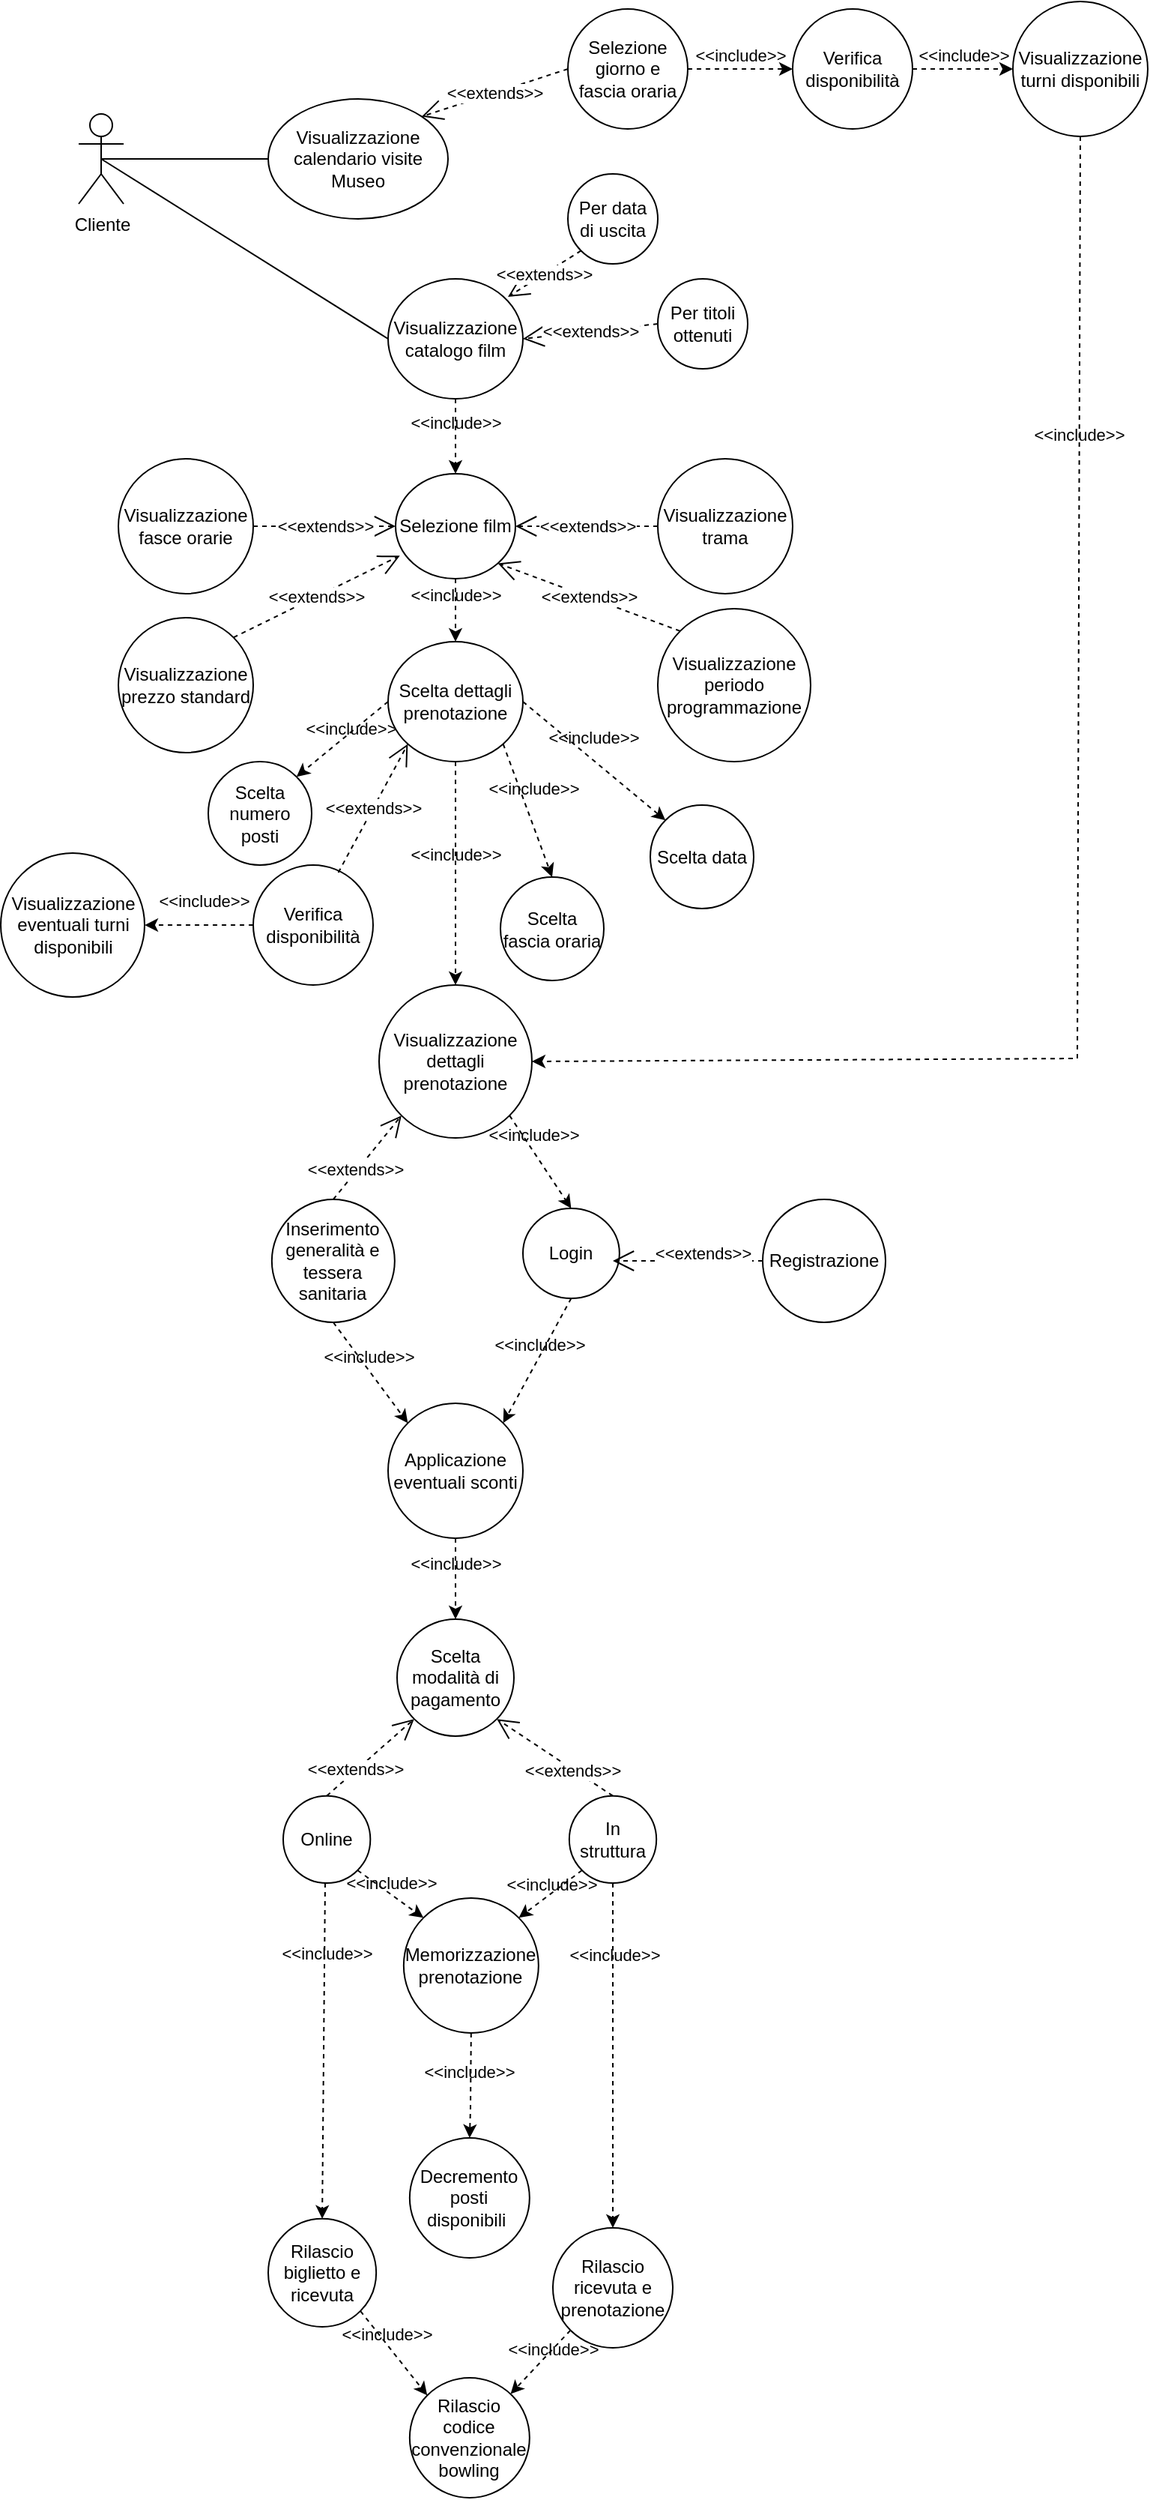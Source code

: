 <mxfile version="21.2.9" type="device">
  <diagram id="zPgXatKTS2_6QT1FmWf5" name="Page-1">
    <mxGraphModel dx="1163" dy="1759" grid="1" gridSize="10" guides="1" tooltips="1" connect="1" arrows="1" fold="1" page="1" pageScale="1" pageWidth="827" pageHeight="1169" math="0" shadow="0">
      <root>
        <mxCell id="0" />
        <mxCell id="1" parent="0" />
        <mxCell id="9eIiCibBdpAaZQOyNv7R-1" value="Cliente" style="shape=umlActor;verticalLabelPosition=bottom;verticalAlign=top;html=1;outlineConnect=0;labelBackgroundColor=none;labelBorderColor=none;" parent="1" vertex="1">
          <mxGeometry x="113.5" y="-1090" width="30" height="60" as="geometry" />
        </mxCell>
        <mxCell id="9eIiCibBdpAaZQOyNv7R-2" value="Login" style="ellipse;whiteSpace=wrap;html=1;" parent="1" vertex="1">
          <mxGeometry x="410" y="-360" width="64.42" height="60" as="geometry" />
        </mxCell>
        <mxCell id="TzCOTeaegmTVcUWFCO-N-1" value="Visualizzazione calendario visite Museo" style="ellipse;whiteSpace=wrap;html=1;" parent="1" vertex="1">
          <mxGeometry x="240" y="-1100" width="120" height="80" as="geometry" />
        </mxCell>
        <mxCell id="TzCOTeaegmTVcUWFCO-N-3" value="" style="endArrow=none;html=1;rounded=0;entryX=0;entryY=0.5;entryDx=0;entryDy=0;exitX=0.5;exitY=0.5;exitDx=0;exitDy=0;exitPerimeter=0;" parent="1" source="9eIiCibBdpAaZQOyNv7R-1" target="TzCOTeaegmTVcUWFCO-N-1" edge="1">
          <mxGeometry width="50" height="50" relative="1" as="geometry">
            <mxPoint x="390" y="-810" as="sourcePoint" />
            <mxPoint x="440" y="-860" as="targetPoint" />
          </mxGeometry>
        </mxCell>
        <mxCell id="xKOUddJT-T2Vru4NMJ45-1" value="Selezione giorno e fascia oraria" style="ellipse;whiteSpace=wrap;html=1;aspect=fixed;" parent="1" vertex="1">
          <mxGeometry x="440" y="-1160" width="80" height="80" as="geometry" />
        </mxCell>
        <mxCell id="xKOUddJT-T2Vru4NMJ45-2" value="&amp;lt;&amp;lt;extends&amp;gt;&amp;gt;" style="endArrow=open;dashed=1;endFill=0;endSize=12;html=1;rounded=0;exitX=0;exitY=0.5;exitDx=0;exitDy=0;entryX=1;entryY=0;entryDx=0;entryDy=0;" parent="1" source="xKOUddJT-T2Vru4NMJ45-1" target="TzCOTeaegmTVcUWFCO-N-1" edge="1">
          <mxGeometry width="160" relative="1" as="geometry">
            <mxPoint x="358.55" y="-930" as="sourcePoint" />
            <mxPoint x="340" y="-1120" as="targetPoint" />
          </mxGeometry>
        </mxCell>
        <mxCell id="xKOUddJT-T2Vru4NMJ45-3" value="Verifica disponibilità" style="ellipse;whiteSpace=wrap;html=1;" parent="1" vertex="1">
          <mxGeometry x="590" y="-1160" width="80" height="80" as="geometry" />
        </mxCell>
        <mxCell id="xKOUddJT-T2Vru4NMJ45-4" value="&amp;lt;&amp;lt;include&amp;gt;&amp;gt;" style="html=1;verticalAlign=bottom;labelBackgroundColor=none;endArrow=classic;endFill=1;dashed=1;rounded=0;entryX=0;entryY=0.5;entryDx=0;entryDy=0;exitX=1;exitY=0.5;exitDx=0;exitDy=0;" parent="1" source="xKOUddJT-T2Vru4NMJ45-1" target="xKOUddJT-T2Vru4NMJ45-3" edge="1">
          <mxGeometry width="160" relative="1" as="geometry">
            <mxPoint x="520" y="-1140" as="sourcePoint" />
            <mxPoint x="995.24" y="-1220" as="targetPoint" />
          </mxGeometry>
        </mxCell>
        <mxCell id="xKOUddJT-T2Vru4NMJ45-5" value="Visualizzazione turni disponibili" style="ellipse;whiteSpace=wrap;html=1;" parent="1" vertex="1">
          <mxGeometry x="737" y="-1165" width="90" height="90" as="geometry" />
        </mxCell>
        <mxCell id="xKOUddJT-T2Vru4NMJ45-6" value="&amp;lt;&amp;lt;include&amp;gt;&amp;gt;" style="html=1;verticalAlign=bottom;labelBackgroundColor=none;endArrow=classic;endFill=1;dashed=1;rounded=0;entryX=0;entryY=0.5;entryDx=0;entryDy=0;exitX=0;exitY=0.5;exitDx=0;exitDy=0;" parent="1" edge="1" target="xKOUddJT-T2Vru4NMJ45-5">
          <mxGeometry width="160" relative="1" as="geometry">
            <mxPoint x="670" y="-1120" as="sourcePoint" />
            <mxPoint x="1145.24" y="-1220" as="targetPoint" />
          </mxGeometry>
        </mxCell>
        <mxCell id="xKOUddJT-T2Vru4NMJ45-9" value="Visualizzazione catalogo film" style="ellipse;whiteSpace=wrap;html=1;" parent="1" vertex="1">
          <mxGeometry x="320" y="-980" width="90" height="80" as="geometry" />
        </mxCell>
        <mxCell id="xKOUddJT-T2Vru4NMJ45-11" value="Per data di uscita" style="ellipse;whiteSpace=wrap;html=1;aspect=fixed;" parent="1" vertex="1">
          <mxGeometry x="440" y="-1050" width="60" height="60" as="geometry" />
        </mxCell>
        <mxCell id="xKOUddJT-T2Vru4NMJ45-12" value="&amp;lt;&amp;lt;extends&amp;gt;&amp;gt;" style="endArrow=open;dashed=1;endFill=0;endSize=12;html=1;rounded=0;exitX=0;exitY=1;exitDx=0;exitDy=0;entryX=1;entryY=0;entryDx=0;entryDy=0;" parent="1" source="xKOUddJT-T2Vru4NMJ45-11" edge="1">
          <mxGeometry width="160" relative="1" as="geometry">
            <mxPoint x="416.55" y="-810" as="sourcePoint" />
            <mxPoint x="400" y="-968" as="targetPoint" />
          </mxGeometry>
        </mxCell>
        <mxCell id="xKOUddJT-T2Vru4NMJ45-13" value="Per titoli ottenuti" style="ellipse;whiteSpace=wrap;html=1;aspect=fixed;" parent="1" vertex="1">
          <mxGeometry x="500" y="-980" width="60" height="60" as="geometry" />
        </mxCell>
        <mxCell id="xKOUddJT-T2Vru4NMJ45-14" value="&amp;lt;&amp;lt;extends&amp;gt;&amp;gt;" style="endArrow=open;dashed=1;endFill=0;endSize=12;html=1;rounded=0;exitX=0;exitY=0.5;exitDx=0;exitDy=0;entryX=1;entryY=0.5;entryDx=0;entryDy=0;" parent="1" source="xKOUddJT-T2Vru4NMJ45-13" target="xKOUddJT-T2Vru4NMJ45-9" edge="1">
          <mxGeometry width="160" relative="1" as="geometry">
            <mxPoint x="416.55" y="-710" as="sourcePoint" />
            <mxPoint x="400" y="-868" as="targetPoint" />
          </mxGeometry>
        </mxCell>
        <mxCell id="xKOUddJT-T2Vru4NMJ45-17" value="Selezione film" style="ellipse;whiteSpace=wrap;html=1;" parent="1" vertex="1">
          <mxGeometry x="325" y="-850" width="80" height="70" as="geometry" />
        </mxCell>
        <mxCell id="xKOUddJT-T2Vru4NMJ45-18" value="&amp;lt;&amp;lt;include&amp;gt;&amp;gt;" style="html=1;verticalAlign=bottom;labelBackgroundColor=none;endArrow=classic;endFill=1;dashed=1;rounded=0;exitX=0.5;exitY=0;exitDx=0;exitDy=0;entryX=0.5;entryY=0;entryDx=0;entryDy=0;" parent="1" edge="1" target="xKOUddJT-T2Vru4NMJ45-17">
          <mxGeometry width="160" relative="1" as="geometry">
            <mxPoint x="365" y="-900" as="sourcePoint" />
            <mxPoint x="715.24" y="-910" as="targetPoint" />
          </mxGeometry>
        </mxCell>
        <mxCell id="xKOUddJT-T2Vru4NMJ45-19" value="Visualizzazione fasce orarie" style="ellipse;whiteSpace=wrap;html=1;aspect=fixed;" parent="1" vertex="1">
          <mxGeometry x="140" y="-860" width="90" height="90" as="geometry" />
        </mxCell>
        <mxCell id="xKOUddJT-T2Vru4NMJ45-20" value="&amp;lt;&amp;lt;extends&amp;gt;&amp;gt;" style="endArrow=open;dashed=1;endFill=0;endSize=12;html=1;rounded=0;entryX=0;entryY=0.5;entryDx=0;entryDy=0;" parent="1" target="xKOUddJT-T2Vru4NMJ45-17" edge="1">
          <mxGeometry width="160" relative="1" as="geometry">
            <mxPoint x="230" y="-815" as="sourcePoint" />
            <mxPoint x="330" y="-815" as="targetPoint" />
          </mxGeometry>
        </mxCell>
        <mxCell id="xKOUddJT-T2Vru4NMJ45-21" value="Visualizzazione trama" style="ellipse;whiteSpace=wrap;html=1;aspect=fixed;" parent="1" vertex="1">
          <mxGeometry x="500" y="-860" width="90" height="90" as="geometry" />
        </mxCell>
        <mxCell id="xKOUddJT-T2Vru4NMJ45-22" value="&amp;lt;&amp;lt;extends&amp;gt;&amp;gt;" style="endArrow=open;dashed=1;endFill=0;endSize=12;html=1;rounded=0;exitX=0;exitY=0.5;exitDx=0;exitDy=0;entryX=1;entryY=0.5;entryDx=0;entryDy=0;" parent="1" source="xKOUddJT-T2Vru4NMJ45-21" edge="1">
          <mxGeometry width="160" relative="1" as="geometry">
            <mxPoint x="424.55" y="-610" as="sourcePoint" />
            <mxPoint x="405" y="-815" as="targetPoint" />
          </mxGeometry>
        </mxCell>
        <mxCell id="xKOUddJT-T2Vru4NMJ45-23" value="Visualizzazione periodo programmazione" style="ellipse;whiteSpace=wrap;html=1;aspect=fixed;" parent="1" vertex="1">
          <mxGeometry x="500" y="-759.99" width="102" height="102" as="geometry" />
        </mxCell>
        <mxCell id="xKOUddJT-T2Vru4NMJ45-24" value="&amp;lt;&amp;lt;extends&amp;gt;&amp;gt;" style="endArrow=open;dashed=1;endFill=0;endSize=12;html=1;rounded=0;entryX=1;entryY=1;entryDx=0;entryDy=0;exitX=0;exitY=0;exitDx=0;exitDy=0;" parent="1" source="xKOUddJT-T2Vru4NMJ45-23" target="xKOUddJT-T2Vru4NMJ45-17" edge="1">
          <mxGeometry width="160" relative="1" as="geometry">
            <mxPoint x="500" y="-750" as="sourcePoint" />
            <mxPoint x="397.52" y="-780" as="targetPoint" />
          </mxGeometry>
        </mxCell>
        <mxCell id="xKOUddJT-T2Vru4NMJ45-26" value="Visualizzazione prezzo standard" style="ellipse;whiteSpace=wrap;html=1;aspect=fixed;" parent="1" vertex="1">
          <mxGeometry x="140" y="-753.99" width="90" height="90" as="geometry" />
        </mxCell>
        <mxCell id="xKOUddJT-T2Vru4NMJ45-27" value="&amp;lt;&amp;lt;extends&amp;gt;&amp;gt;" style="endArrow=open;dashed=1;endFill=0;endSize=12;html=1;rounded=0;exitX=1;exitY=0;exitDx=0;exitDy=0;entryX=0.036;entryY=0.781;entryDx=0;entryDy=0;entryPerimeter=0;" parent="1" source="xKOUddJT-T2Vru4NMJ45-26" target="xKOUddJT-T2Vru4NMJ45-17" edge="1">
          <mxGeometry width="160" relative="1" as="geometry">
            <mxPoint x="76.55" y="-503.99" as="sourcePoint" />
            <mxPoint x="295.216" y="-790.251" as="targetPoint" />
          </mxGeometry>
        </mxCell>
        <mxCell id="xKOUddJT-T2Vru4NMJ45-28" value="Scelta dettagli prenotazione" style="ellipse;whiteSpace=wrap;html=1;" parent="1" vertex="1">
          <mxGeometry x="320" y="-737.99" width="90" height="80" as="geometry" />
        </mxCell>
        <mxCell id="xKOUddJT-T2Vru4NMJ45-29" value="&amp;lt;&amp;lt;include&amp;gt;&amp;gt;" style="html=1;verticalAlign=bottom;labelBackgroundColor=none;endArrow=classic;endFill=1;dashed=1;rounded=0;exitX=0.5;exitY=1;exitDx=0;exitDy=0;entryX=0.5;entryY=0;entryDx=0;entryDy=0;" parent="1" source="xKOUddJT-T2Vru4NMJ45-17" target="xKOUddJT-T2Vru4NMJ45-28" edge="1">
          <mxGeometry x="-0.048" width="160" relative="1" as="geometry">
            <mxPoint x="375" y="-610" as="sourcePoint" />
            <mxPoint x="375" y="-560" as="targetPoint" />
            <mxPoint as="offset" />
          </mxGeometry>
        </mxCell>
        <mxCell id="xKOUddJT-T2Vru4NMJ45-30" value="Scelta data" style="ellipse;whiteSpace=wrap;html=1;aspect=fixed;" parent="1" vertex="1">
          <mxGeometry x="495" y="-629" width="69" height="69" as="geometry" />
        </mxCell>
        <mxCell id="xKOUddJT-T2Vru4NMJ45-32" value="&amp;lt;&amp;lt;include&amp;gt;&amp;gt;" style="html=1;verticalAlign=bottom;labelBackgroundColor=none;endArrow=classic;endFill=1;dashed=1;rounded=0;exitX=1;exitY=0.5;exitDx=0;exitDy=0;entryX=0;entryY=0;entryDx=0;entryDy=0;" parent="1" source="xKOUddJT-T2Vru4NMJ45-28" target="xKOUddJT-T2Vru4NMJ45-30" edge="1">
          <mxGeometry x="-0.08" y="5" width="160" relative="1" as="geometry">
            <mxPoint x="390" y="-610" as="sourcePoint" />
            <mxPoint x="390" y="-568" as="targetPoint" />
            <mxPoint as="offset" />
          </mxGeometry>
        </mxCell>
        <mxCell id="xKOUddJT-T2Vru4NMJ45-33" value="Scelta fascia oraria" style="ellipse;whiteSpace=wrap;html=1;aspect=fixed;" parent="1" vertex="1">
          <mxGeometry x="395" y="-581" width="69" height="69" as="geometry" />
        </mxCell>
        <mxCell id="xKOUddJT-T2Vru4NMJ45-34" value="&amp;lt;&amp;lt;include&amp;gt;&amp;gt;" style="html=1;verticalAlign=bottom;labelBackgroundColor=none;endArrow=classic;endFill=1;dashed=1;rounded=0;exitX=1;exitY=1;exitDx=0;exitDy=0;entryX=0.5;entryY=0;entryDx=0;entryDy=0;" parent="1" source="xKOUddJT-T2Vru4NMJ45-28" target="xKOUddJT-T2Vru4NMJ45-33" edge="1">
          <mxGeometry x="-0.08" y="5" width="160" relative="1" as="geometry">
            <mxPoint x="310" y="-650" as="sourcePoint" />
            <mxPoint x="290" y="-520" as="targetPoint" />
            <mxPoint as="offset" />
          </mxGeometry>
        </mxCell>
        <mxCell id="xKOUddJT-T2Vru4NMJ45-35" value="Scelta numero posti" style="ellipse;whiteSpace=wrap;html=1;aspect=fixed;" parent="1" vertex="1">
          <mxGeometry x="200" y="-657.99" width="69" height="69" as="geometry" />
        </mxCell>
        <mxCell id="xKOUddJT-T2Vru4NMJ45-36" value="&amp;lt;&amp;lt;include&amp;gt;&amp;gt;" style="html=1;verticalAlign=bottom;labelBackgroundColor=none;endArrow=classic;endFill=1;dashed=1;rounded=0;exitX=0;exitY=0.5;exitDx=0;exitDy=0;entryX=1;entryY=0;entryDx=0;entryDy=0;" parent="1" source="xKOUddJT-T2Vru4NMJ45-28" target="xKOUddJT-T2Vru4NMJ45-35" edge="1">
          <mxGeometry x="-0.08" y="5" width="160" relative="1" as="geometry">
            <mxPoint x="240" y="-680" as="sourcePoint" />
            <mxPoint x="135" y="-530" as="targetPoint" />
            <mxPoint as="offset" />
          </mxGeometry>
        </mxCell>
        <mxCell id="xKOUddJT-T2Vru4NMJ45-37" value="Verifica disponibilità" style="ellipse;whiteSpace=wrap;html=1;aspect=fixed;" parent="1" vertex="1">
          <mxGeometry x="230" y="-588.99" width="79.99" height="79.99" as="geometry" />
        </mxCell>
        <mxCell id="xKOUddJT-T2Vru4NMJ45-38" value="&amp;lt;&amp;lt;extends&amp;gt;&amp;gt;" style="endArrow=open;dashed=1;endFill=0;endSize=12;html=1;rounded=0;entryX=0;entryY=1;entryDx=0;entryDy=0;exitX=0.71;exitY=0.062;exitDx=0;exitDy=0;exitPerimeter=0;" parent="1" source="xKOUddJT-T2Vru4NMJ45-37" target="xKOUddJT-T2Vru4NMJ45-28" edge="1">
          <mxGeometry width="160" relative="1" as="geometry">
            <mxPoint x="257" y="-510" as="sourcePoint" />
            <mxPoint x="150" y="-550" as="targetPoint" />
          </mxGeometry>
        </mxCell>
        <mxCell id="xKOUddJT-T2Vru4NMJ45-39" value="Visualizzazione dettagli prenotazione" style="ellipse;whiteSpace=wrap;html=1;aspect=fixed;" parent="1" vertex="1">
          <mxGeometry x="314" y="-509" width="102" height="102" as="geometry" />
        </mxCell>
        <mxCell id="xKOUddJT-T2Vru4NMJ45-41" value="&amp;lt;&amp;lt;include&amp;gt;&amp;gt;" style="html=1;verticalAlign=bottom;labelBackgroundColor=none;endArrow=classic;endFill=1;dashed=1;rounded=0;exitX=0.5;exitY=1;exitDx=0;exitDy=0;entryX=0.5;entryY=0;entryDx=0;entryDy=0;" parent="1" source="xKOUddJT-T2Vru4NMJ45-28" target="xKOUddJT-T2Vru4NMJ45-39" edge="1">
          <mxGeometry x="-0.048" width="160" relative="1" as="geometry">
            <mxPoint x="330" y="-470" as="sourcePoint" />
            <mxPoint x="375" y="-728" as="targetPoint" />
            <mxPoint as="offset" />
          </mxGeometry>
        </mxCell>
        <mxCell id="xKOUddJT-T2Vru4NMJ45-42" value="Visualizzazione eventuali turni disponibili" style="ellipse;whiteSpace=wrap;html=1;aspect=fixed;" parent="1" vertex="1">
          <mxGeometry x="61.5" y="-596.99" width="96" height="96" as="geometry" />
        </mxCell>
        <mxCell id="xKOUddJT-T2Vru4NMJ45-43" value="&amp;lt;&amp;lt;include&amp;gt;&amp;gt;" style="html=1;verticalAlign=bottom;labelBackgroundColor=none;endArrow=classic;endFill=1;dashed=1;rounded=0;exitX=0;exitY=0.5;exitDx=0;exitDy=0;entryX=1;entryY=0.5;entryDx=0;entryDy=0;" parent="1" source="xKOUddJT-T2Vru4NMJ45-37" target="xKOUddJT-T2Vru4NMJ45-42" edge="1">
          <mxGeometry x="-0.102" y="-7" width="160" relative="1" as="geometry">
            <mxPoint x="30" y="-545" as="sourcePoint" />
            <mxPoint x="10" y="-415" as="targetPoint" />
            <mxPoint as="offset" />
          </mxGeometry>
        </mxCell>
        <mxCell id="xKOUddJT-T2Vru4NMJ45-53" value="Registrazione" style="ellipse;whiteSpace=wrap;html=1;aspect=fixed;" parent="1" vertex="1">
          <mxGeometry x="570" y="-366" width="82" height="82" as="geometry" />
        </mxCell>
        <mxCell id="xKOUddJT-T2Vru4NMJ45-55" value="Inserimento generalità e tessera sanitaria" style="ellipse;whiteSpace=wrap;html=1;aspect=fixed;" parent="1" vertex="1">
          <mxGeometry x="242.42" y="-366" width="82" height="82" as="geometry" />
        </mxCell>
        <mxCell id="xKOUddJT-T2Vru4NMJ45-57" value="Applicazione eventuali sconti" style="ellipse;whiteSpace=wrap;html=1;aspect=fixed;" parent="1" vertex="1">
          <mxGeometry x="320" y="-230" width="90" height="90" as="geometry" />
        </mxCell>
        <mxCell id="xKOUddJT-T2Vru4NMJ45-58" value="&amp;lt;&amp;lt;include&amp;gt;&amp;gt;" style="html=1;verticalAlign=bottom;labelBackgroundColor=none;endArrow=classic;endFill=1;dashed=1;rounded=0;exitX=1;exitY=1;exitDx=0;exitDy=0;entryX=0.5;entryY=0;entryDx=0;entryDy=0;" parent="1" source="xKOUddJT-T2Vru4NMJ45-39" target="9eIiCibBdpAaZQOyNv7R-2" edge="1">
          <mxGeometry x="-0.258" y="1" width="160" relative="1" as="geometry">
            <mxPoint x="469" y="-410" as="sourcePoint" />
            <mxPoint x="424" y="-360" as="targetPoint" />
            <mxPoint as="offset" />
          </mxGeometry>
        </mxCell>
        <mxCell id="xKOUddJT-T2Vru4NMJ45-63" value="" style="endArrow=none;html=1;rounded=0;entryX=0;entryY=0.5;entryDx=0;entryDy=0;exitX=0.5;exitY=0.5;exitDx=0;exitDy=0;exitPerimeter=0;" parent="1" source="9eIiCibBdpAaZQOyNv7R-1" target="xKOUddJT-T2Vru4NMJ45-9" edge="1">
          <mxGeometry width="50" height="50" relative="1" as="geometry">
            <mxPoint x="90" y="-937" as="sourcePoint" />
            <mxPoint x="268" y="-1022" as="targetPoint" />
          </mxGeometry>
        </mxCell>
        <mxCell id="xKOUddJT-T2Vru4NMJ45-65" value="&amp;lt;&amp;lt;include&amp;gt;&amp;gt;" style="html=1;verticalAlign=bottom;labelBackgroundColor=none;endArrow=classic;endFill=1;dashed=1;rounded=0;exitX=0.5;exitY=1;exitDx=0;exitDy=0;entryX=1;entryY=0;entryDx=0;entryDy=0;" parent="1" source="9eIiCibBdpAaZQOyNv7R-2" edge="1" target="xKOUddJT-T2Vru4NMJ45-57">
          <mxGeometry x="-0.048" width="160" relative="1" as="geometry">
            <mxPoint x="468" y="-300" as="sourcePoint" />
            <mxPoint x="470" y="-246" as="targetPoint" />
            <mxPoint as="offset" />
          </mxGeometry>
        </mxCell>
        <mxCell id="xKOUddJT-T2Vru4NMJ45-68" value="Scelta modalità di pagamento" style="ellipse;whiteSpace=wrap;html=1;aspect=fixed;" parent="1" vertex="1">
          <mxGeometry x="326" y="-86" width="78" height="78" as="geometry" />
        </mxCell>
        <mxCell id="xKOUddJT-T2Vru4NMJ45-69" value="&amp;lt;&amp;lt;include&amp;gt;&amp;gt;" style="html=1;verticalAlign=bottom;labelBackgroundColor=none;endArrow=classic;endFill=1;dashed=1;rounded=0;exitX=0.5;exitY=1;exitDx=0;exitDy=0;entryX=0.5;entryY=0;entryDx=0;entryDy=0;" parent="1" source="xKOUddJT-T2Vru4NMJ45-57" edge="1" target="xKOUddJT-T2Vru4NMJ45-68">
          <mxGeometry x="-0.048" width="160" relative="1" as="geometry">
            <mxPoint x="364" y="-130" as="sourcePoint" />
            <mxPoint x="366" y="-76" as="targetPoint" />
            <mxPoint as="offset" />
          </mxGeometry>
        </mxCell>
        <mxCell id="xKOUddJT-T2Vru4NMJ45-70" value="&amp;lt;&amp;lt;include&amp;gt;&amp;gt;" style="html=1;verticalAlign=bottom;labelBackgroundColor=none;endArrow=classic;endFill=1;dashed=1;rounded=0;exitX=0.5;exitY=1;exitDx=0;exitDy=0;entryX=1;entryY=0.5;entryDx=0;entryDy=0;" parent="1" source="xKOUddJT-T2Vru4NMJ45-5" target="xKOUddJT-T2Vru4NMJ45-39" edge="1">
          <mxGeometry x="-0.575" width="160" relative="1" as="geometry">
            <mxPoint x="750" y="-670" as="sourcePoint" />
            <mxPoint x="567" y="-427" as="targetPoint" />
            <mxPoint as="offset" />
            <Array as="points">
              <mxPoint x="780" y="-460" />
            </Array>
          </mxGeometry>
        </mxCell>
        <mxCell id="xKOUddJT-T2Vru4NMJ45-71" value="&amp;lt;&amp;lt;extends&amp;gt;&amp;gt;" style="endArrow=open;dashed=1;endFill=0;endSize=12;html=1;rounded=0;entryX=0;entryY=1;entryDx=0;entryDy=0;exitX=0.5;exitY=0;exitDx=0;exitDy=0;" parent="1" source="xKOUddJT-T2Vru4NMJ45-55" target="xKOUddJT-T2Vru4NMJ45-39" edge="1">
          <mxGeometry x="-0.316" y="1" width="160" relative="1" as="geometry">
            <mxPoint x="143.5" y="-240" as="sourcePoint" />
            <mxPoint x="238.5" y="-240" as="targetPoint" />
            <mxPoint as="offset" />
          </mxGeometry>
        </mxCell>
        <mxCell id="xKOUddJT-T2Vru4NMJ45-72" value="&amp;lt;&amp;lt;include&amp;gt;&amp;gt;" style="html=1;verticalAlign=bottom;labelBackgroundColor=none;endArrow=classic;endFill=1;dashed=1;rounded=0;exitX=0.5;exitY=1;exitDx=0;exitDy=0;entryX=0;entryY=0;entryDx=0;entryDy=0;" parent="1" source="xKOUddJT-T2Vru4NMJ45-55" edge="1" target="xKOUddJT-T2Vru4NMJ45-57">
          <mxGeometry x="-0.048" width="160" relative="1" as="geometry">
            <mxPoint x="365.5" y="-284" as="sourcePoint" />
            <mxPoint x="366.5" y="-240" as="targetPoint" />
            <mxPoint as="offset" />
          </mxGeometry>
        </mxCell>
        <mxCell id="xKOUddJT-T2Vru4NMJ45-73" value="In struttura" style="ellipse;whiteSpace=wrap;html=1;aspect=fixed;" parent="1" vertex="1">
          <mxGeometry x="440.92" y="31.84" width="58.16" height="58.16" as="geometry" />
        </mxCell>
        <mxCell id="xKOUddJT-T2Vru4NMJ45-74" value="&amp;lt;&amp;lt;extends&amp;gt;&amp;gt;" style="endArrow=open;dashed=1;endFill=0;endSize=12;html=1;rounded=0;entryX=1;entryY=1;entryDx=0;entryDy=0;exitX=0.5;exitY=0;exitDx=0;exitDy=0;" parent="1" source="xKOUddJT-T2Vru4NMJ45-73" target="xKOUddJT-T2Vru4NMJ45-68" edge="1">
          <mxGeometry x="-0.316" y="1" width="160" relative="1" as="geometry">
            <mxPoint x="35.86" y="147.84" as="sourcePoint" />
            <mxPoint x="360.003" y="-8.003" as="targetPoint" />
            <mxPoint as="offset" />
          </mxGeometry>
        </mxCell>
        <mxCell id="xKOUddJT-T2Vru4NMJ45-77" value="Online" style="ellipse;whiteSpace=wrap;html=1;aspect=fixed;" parent="1" vertex="1">
          <mxGeometry x="250" y="31.84" width="58.16" height="58.16" as="geometry" />
        </mxCell>
        <mxCell id="xKOUddJT-T2Vru4NMJ45-78" value="&amp;lt;&amp;lt;extends&amp;gt;&amp;gt;" style="endArrow=open;dashed=1;endFill=0;endSize=12;html=1;rounded=0;entryX=0;entryY=1;entryDx=0;entryDy=0;exitX=0.5;exitY=0;exitDx=0;exitDy=0;" parent="1" source="xKOUddJT-T2Vru4NMJ45-77" target="xKOUddJT-T2Vru4NMJ45-68" edge="1">
          <mxGeometry x="-0.316" y="1" width="160" relative="1" as="geometry">
            <mxPoint x="45.86" y="157.84" as="sourcePoint" />
            <mxPoint x="347" y="-9" as="targetPoint" />
            <mxPoint as="offset" />
          </mxGeometry>
        </mxCell>
        <mxCell id="xKOUddJT-T2Vru4NMJ45-79" value="Rilascio biglietto e ricevuta" style="ellipse;whiteSpace=wrap;html=1;aspect=fixed;" parent="1" vertex="1">
          <mxGeometry x="240" y="313.92" width="72.08" height="72.08" as="geometry" />
        </mxCell>
        <mxCell id="xKOUddJT-T2Vru4NMJ45-80" value="&amp;lt;&amp;lt;include&amp;gt;&amp;gt;" style="html=1;verticalAlign=bottom;labelBackgroundColor=none;endArrow=classic;endFill=1;dashed=1;rounded=0;exitX=0.5;exitY=0;exitDx=0;exitDy=0;entryX=0.5;entryY=0;entryDx=0;entryDy=0;" parent="1" edge="1" target="xKOUddJT-T2Vru4NMJ45-79">
          <mxGeometry x="-0.499" y="1" width="160" relative="1" as="geometry">
            <mxPoint x="278" y="90" as="sourcePoint" />
            <mxPoint x="280" y="144" as="targetPoint" />
            <mxPoint as="offset" />
          </mxGeometry>
        </mxCell>
        <mxCell id="xKOUddJT-T2Vru4NMJ45-81" value="Rilascio ricevuta e prenotazione" style="ellipse;whiteSpace=wrap;html=1;aspect=fixed;" parent="1" vertex="1">
          <mxGeometry x="430" y="320" width="80" height="80" as="geometry" />
        </mxCell>
        <mxCell id="xKOUddJT-T2Vru4NMJ45-82" value="&amp;lt;&amp;lt;include&amp;gt;&amp;gt;" style="html=1;verticalAlign=bottom;labelBackgroundColor=none;endArrow=classic;endFill=1;dashed=1;rounded=0;exitX=0.5;exitY=1;exitDx=0;exitDy=0;entryX=0.5;entryY=0;entryDx=0;entryDy=0;" parent="1" source="xKOUddJT-T2Vru4NMJ45-73" target="xKOUddJT-T2Vru4NMJ45-81" edge="1">
          <mxGeometry x="-0.499" y="1" width="160" relative="1" as="geometry">
            <mxPoint x="288" y="100" as="sourcePoint" />
            <mxPoint x="290" y="154" as="targetPoint" />
            <mxPoint as="offset" />
          </mxGeometry>
        </mxCell>
        <mxCell id="xKOUddJT-T2Vru4NMJ45-83" value="Rilascio codice convenzionale bowling" style="ellipse;whiteSpace=wrap;html=1;aspect=fixed;" parent="1" vertex="1">
          <mxGeometry x="334.42" y="420" width="80" height="80" as="geometry" />
        </mxCell>
        <mxCell id="xKOUddJT-T2Vru4NMJ45-84" value="&amp;lt;&amp;lt;include&amp;gt;&amp;gt;" style="html=1;verticalAlign=bottom;labelBackgroundColor=none;endArrow=classic;endFill=1;dashed=1;rounded=0;exitX=1;exitY=1;exitDx=0;exitDy=0;entryX=0;entryY=0;entryDx=0;entryDy=0;" parent="1" source="xKOUddJT-T2Vru4NMJ45-79" target="xKOUddJT-T2Vru4NMJ45-83" edge="1">
          <mxGeometry x="-0.165" y="-1" width="160" relative="1" as="geometry">
            <mxPoint x="374.42" y="380" as="sourcePoint" />
            <mxPoint x="194.42" y="444" as="targetPoint" />
            <mxPoint as="offset" />
          </mxGeometry>
        </mxCell>
        <mxCell id="xKOUddJT-T2Vru4NMJ45-86" value="&amp;lt;&amp;lt;include&amp;gt;&amp;gt;" style="html=1;verticalAlign=bottom;labelBackgroundColor=none;endArrow=classic;endFill=1;dashed=1;rounded=0;exitX=0;exitY=1;exitDx=0;exitDy=0;" parent="1" source="xKOUddJT-T2Vru4NMJ45-81" target="xKOUddJT-T2Vru4NMJ45-83" edge="1">
          <mxGeometry x="-0.183" y="6" width="160" relative="1" as="geometry">
            <mxPoint x="511.42" y="440" as="sourcePoint" />
            <mxPoint x="605.42" y="474" as="targetPoint" />
            <mxPoint as="offset" />
          </mxGeometry>
        </mxCell>
        <mxCell id="xKOUddJT-T2Vru4NMJ45-89" value="Memorizzazione prenotazione" style="ellipse;whiteSpace=wrap;html=1;aspect=fixed;" parent="1" vertex="1">
          <mxGeometry x="330.42" y="100" width="90" height="90" as="geometry" />
        </mxCell>
        <mxCell id="xKOUddJT-T2Vru4NMJ45-90" value="&amp;lt;&amp;lt;include&amp;gt;&amp;gt;" style="html=1;verticalAlign=bottom;labelBackgroundColor=none;endArrow=classic;endFill=1;dashed=1;rounded=0;exitX=1;exitY=1;exitDx=0;exitDy=0;entryX=0;entryY=0;entryDx=0;entryDy=0;" parent="1" source="xKOUddJT-T2Vru4NMJ45-77" target="xKOUddJT-T2Vru4NMJ45-89" edge="1">
          <mxGeometry x="0.058" y="-1" width="160" relative="1" as="geometry">
            <mxPoint x="370" y="10" as="sourcePoint" />
            <mxPoint x="372" y="64" as="targetPoint" />
            <mxPoint as="offset" />
          </mxGeometry>
        </mxCell>
        <mxCell id="xKOUddJT-T2Vru4NMJ45-92" value="&amp;lt;&amp;lt;include&amp;gt;&amp;gt;" style="html=1;verticalAlign=bottom;labelBackgroundColor=none;endArrow=classic;endFill=1;dashed=1;rounded=0;exitX=0;exitY=1;exitDx=0;exitDy=0;entryX=1;entryY=0;entryDx=0;entryDy=0;" parent="1" source="xKOUddJT-T2Vru4NMJ45-73" target="xKOUddJT-T2Vru4NMJ45-89" edge="1">
          <mxGeometry x="0.046" y="2" width="160" relative="1" as="geometry">
            <mxPoint x="310" y="91" as="sourcePoint" />
            <mxPoint x="353" y="120" as="targetPoint" />
            <mxPoint as="offset" />
          </mxGeometry>
        </mxCell>
        <mxCell id="xKOUddJT-T2Vru4NMJ45-93" value="&amp;lt;&amp;lt;include&amp;gt;&amp;gt;" style="html=1;verticalAlign=bottom;labelBackgroundColor=none;endArrow=classic;endFill=1;dashed=1;rounded=0;entryX=0.5;entryY=0;entryDx=0;entryDy=0;exitX=0.5;exitY=1;exitDx=0;exitDy=0;" parent="1" source="xKOUddJT-T2Vru4NMJ45-89" target="xKOUddJT-T2Vru4NMJ45-94" edge="1">
          <mxGeometry x="-0.0" y="-1" width="160" relative="1" as="geometry">
            <mxPoint x="310" y="91" as="sourcePoint" />
            <mxPoint x="375" y="260" as="targetPoint" />
            <mxPoint as="offset" />
            <Array as="points">
              <mxPoint x="375" y="240" />
            </Array>
          </mxGeometry>
        </mxCell>
        <mxCell id="xKOUddJT-T2Vru4NMJ45-94" value="Decremento posti disponibili&amp;nbsp;" style="ellipse;whiteSpace=wrap;html=1;aspect=fixed;" parent="1" vertex="1">
          <mxGeometry x="334.42" y="260" width="80" height="80" as="geometry" />
        </mxCell>
        <mxCell id="3VHgC0ghpLNHY-2LBVUi-2" value="&amp;lt;&amp;lt;extends&amp;gt;&amp;gt;" style="endArrow=open;dashed=1;endFill=0;endSize=12;html=1;rounded=0;exitX=0;exitY=0.5;exitDx=0;exitDy=0;" edge="1" parent="1" source="xKOUddJT-T2Vru4NMJ45-53">
          <mxGeometry x="-0.2" y="-5" width="160" relative="1" as="geometry">
            <mxPoint x="528" y="-360" as="sourcePoint" />
            <mxPoint x="470" y="-325" as="targetPoint" />
            <mxPoint as="offset" />
          </mxGeometry>
        </mxCell>
      </root>
    </mxGraphModel>
  </diagram>
</mxfile>
